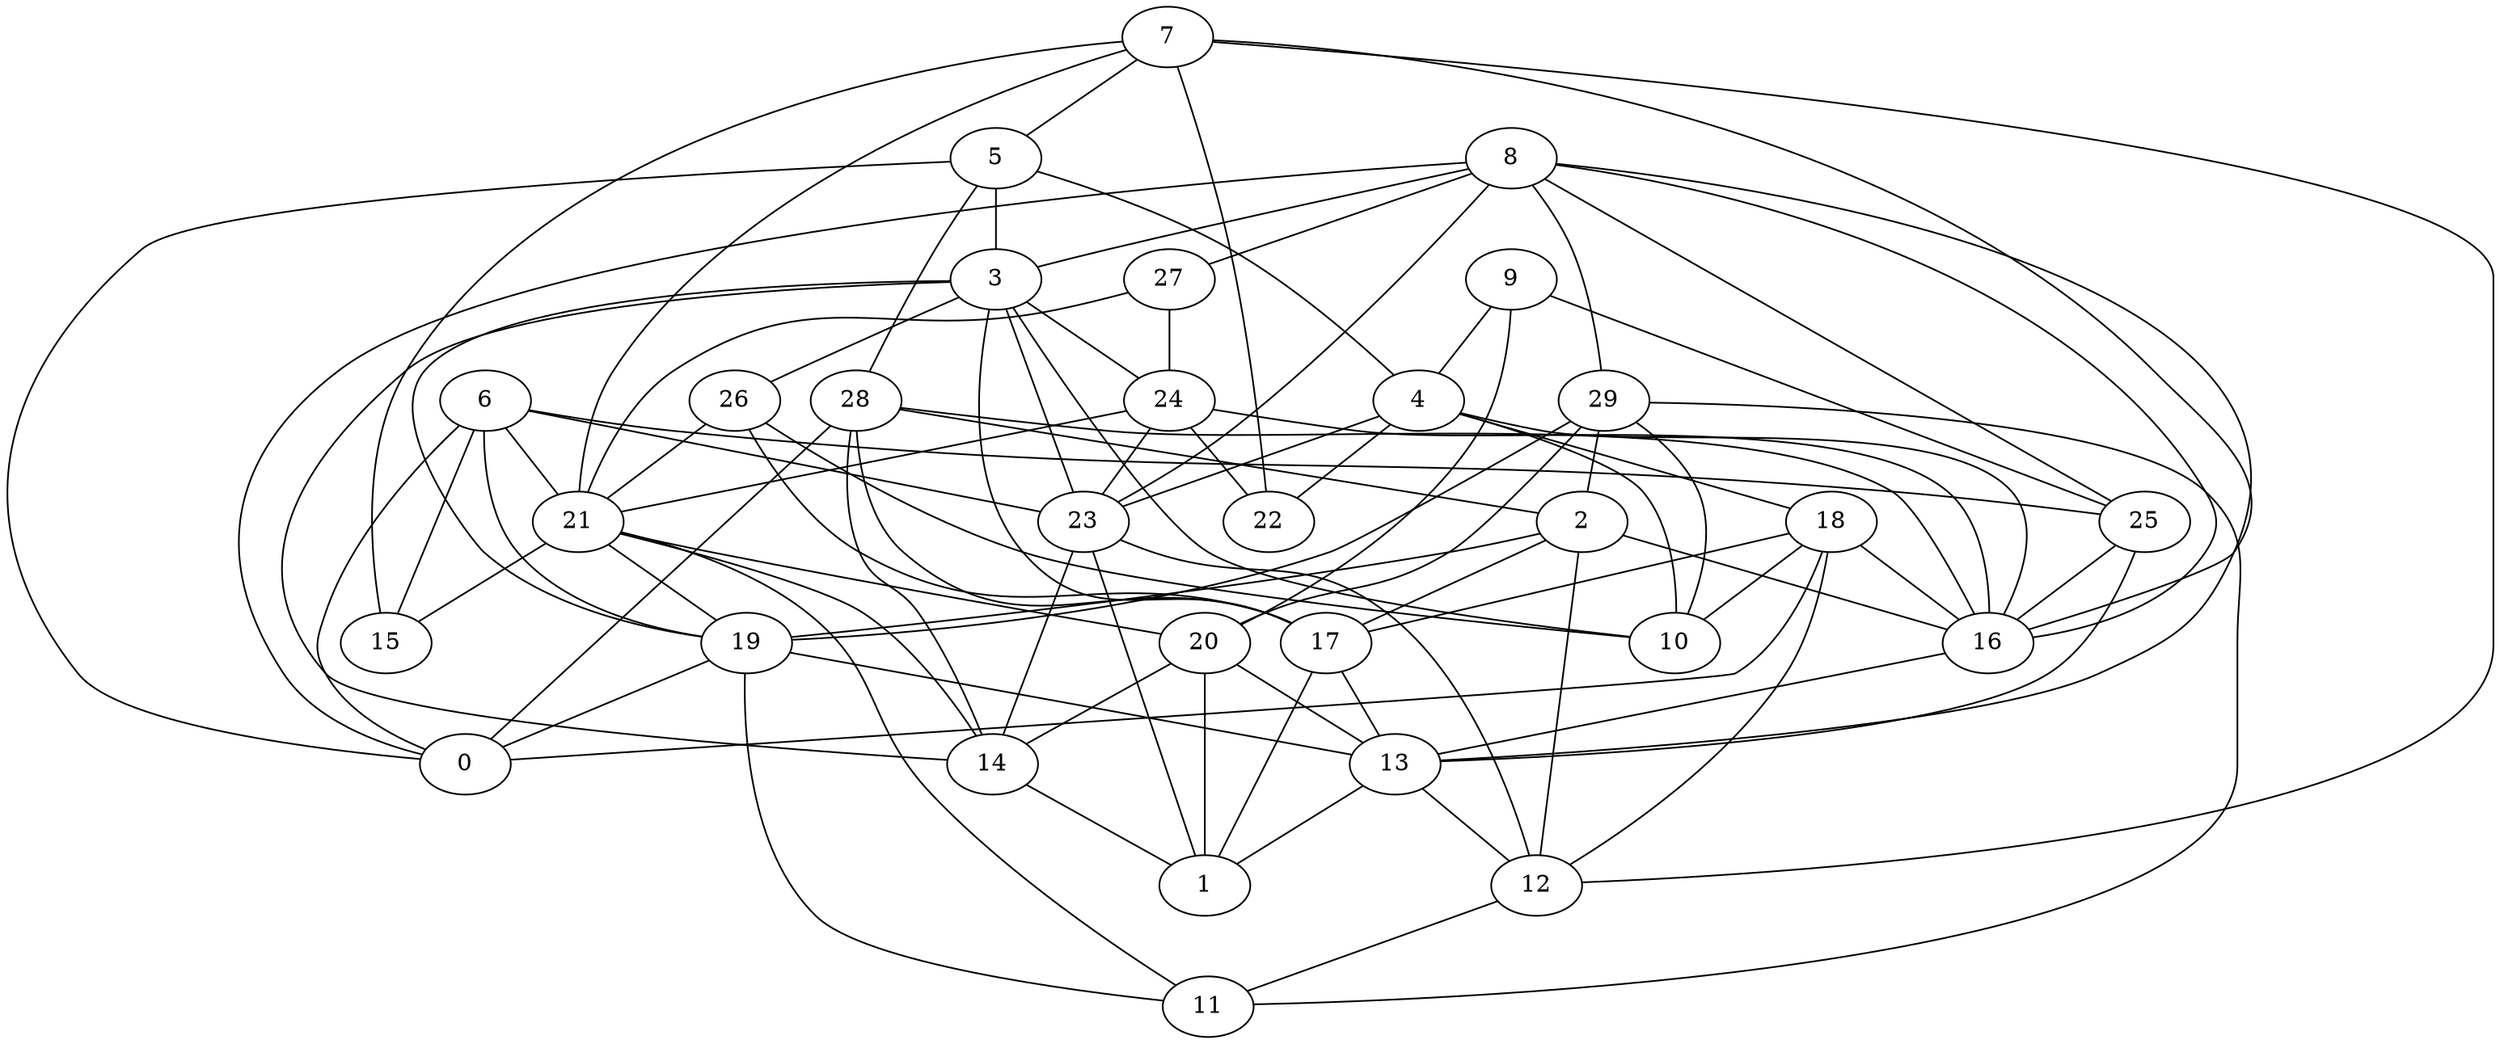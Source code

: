 digraph GG_graph {

subgraph G_graph {
edge [color = black]
"5" -> "3" [dir = none]
"5" -> "28" [dir = none]
"20" -> "1" [dir = none]
"9" -> "25" [dir = none]
"9" -> "20" [dir = none]
"16" -> "13" [dir = none]
"12" -> "11" [dir = none]
"13" -> "1" [dir = none]
"13" -> "12" [dir = none]
"29" -> "20" [dir = none]
"29" -> "11" [dir = none]
"29" -> "2" [dir = none]
"29" -> "19" [dir = none]
"29" -> "10" [dir = none]
"19" -> "13" [dir = none]
"19" -> "11" [dir = none]
"19" -> "0" [dir = none]
"3" -> "10" [dir = none]
"3" -> "17" [dir = none]
"3" -> "19" [dir = none]
"3" -> "26" [dir = none]
"6" -> "21" [dir = none]
"6" -> "19" [dir = none]
"6" -> "15" [dir = none]
"6" -> "0" [dir = none]
"27" -> "21" [dir = none]
"18" -> "17" [dir = none]
"18" -> "12" [dir = none]
"21" -> "20" [dir = none]
"21" -> "19" [dir = none]
"23" -> "1" [dir = none]
"23" -> "14" [dir = none]
"8" -> "16" [dir = none]
"8" -> "29" [dir = none]
"8" -> "27" [dir = none]
"8" -> "3" [dir = none]
"8" -> "23" [dir = none]
"14" -> "1" [dir = none]
"26" -> "10" [dir = none]
"26" -> "21" [dir = none]
"24" -> "22" [dir = none]
"24" -> "23" [dir = none]
"24" -> "16" [dir = none]
"24" -> "21" [dir = none]
"4" -> "23" [dir = none]
"4" -> "18" [dir = none]
"7" -> "15" [dir = none]
"7" -> "16" [dir = none]
"7" -> "12" [dir = none]
"7" -> "22" [dir = none]
"7" -> "5" [dir = none]
"28" -> "16" [dir = none]
"28" -> "17" [dir = none]
"17" -> "13" [dir = none]
"17" -> "1" [dir = none]
"2" -> "12" [dir = none]
"25" -> "13" [dir = none]
"25" -> "16" [dir = none]
"2" -> "16" [dir = none]
"20" -> "13" [dir = none]
"6" -> "23" [dir = none]
"20" -> "14" [dir = none]
"8" -> "0" [dir = none]
"3" -> "24" [dir = none]
"18" -> "0" [dir = none]
"2" -> "17" [dir = none]
"8" -> "13" [dir = none]
"28" -> "2" [dir = none]
"3" -> "23" [dir = none]
"7" -> "21" [dir = none]
"4" -> "16" [dir = none]
"2" -> "19" [dir = none]
"5" -> "0" [dir = none]
"18" -> "10" [dir = none]
"6" -> "25" [dir = none]
"21" -> "14" [dir = none]
"21" -> "15" [dir = none]
"23" -> "12" [dir = none]
"3" -> "14" [dir = none]
"5" -> "4" [dir = none]
"8" -> "25" [dir = none]
"27" -> "24" [dir = none]
"28" -> "0" [dir = none]
"21" -> "11" [dir = none]
"9" -> "4" [dir = none]
"28" -> "14" [dir = none]
"4" -> "22" [dir = none]
"4" -> "10" [dir = none]
"18" -> "16" [dir = none]
"26" -> "17" [dir = none]
}

}
